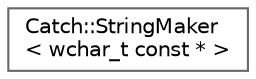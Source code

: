 digraph "Graphical Class Hierarchy"
{
 // LATEX_PDF_SIZE
  bgcolor="transparent";
  edge [fontname=Helvetica,fontsize=10,labelfontname=Helvetica,labelfontsize=10];
  node [fontname=Helvetica,fontsize=10,shape=box,height=0.2,width=0.4];
  rankdir="LR";
  Node0 [id="Node000000",label="Catch::StringMaker\l\< wchar_t const * \>",height=0.2,width=0.4,color="grey40", fillcolor="white", style="filled",URL="$struct_catch_1_1_string_maker_3_01wchar__t_01const_01_5_01_4.html",tooltip=" "];
}
